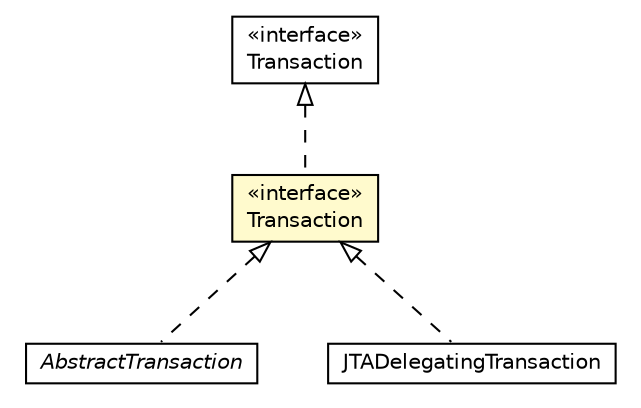 #!/usr/local/bin/dot
#
# Class diagram 
# Generated by UMLGraph version 5.1 (http://www.umlgraph.org/)
#

digraph G {
	edge [fontname="Helvetica",fontsize=10,labelfontname="Helvetica",labelfontsize=10];
	node [fontname="Helvetica",fontsize=10,shape=plaintext];
	nodesep=0.25;
	ranksep=0.5;
	// pt.ist.fenixframework.core.AbstractTransaction
	c10308 [label=<<table title="pt.ist.fenixframework.core.AbstractTransaction" border="0" cellborder="1" cellspacing="0" cellpadding="2" port="p" href="./core/AbstractTransaction.html">
		<tr><td><table border="0" cellspacing="0" cellpadding="1">
<tr><td align="center" balign="center"><font face="Helvetica-Oblique"> AbstractTransaction </font></td></tr>
		</table></td></tr>
		</table>>, fontname="Helvetica", fontcolor="black", fontsize=10.0];
	// pt.ist.fenixframework.Transaction
	c10335 [label=<<table title="pt.ist.fenixframework.Transaction" border="0" cellborder="1" cellspacing="0" cellpadding="2" port="p" bgcolor="lemonChiffon" href="./Transaction.html">
		<tr><td><table border="0" cellspacing="0" cellpadding="1">
<tr><td align="center" balign="center"> &#171;interface&#187; </td></tr>
<tr><td align="center" balign="center"> Transaction </td></tr>
		</table></td></tr>
		</table>>, fontname="Helvetica", fontcolor="black", fontsize=10.0];
	// pt.ist.fenixframework.util.JTADelegatingTransaction
	c10390 [label=<<table title="pt.ist.fenixframework.util.JTADelegatingTransaction" border="0" cellborder="1" cellspacing="0" cellpadding="2" port="p" href="./util/JTADelegatingTransaction.html">
		<tr><td><table border="0" cellspacing="0" cellpadding="1">
<tr><td align="center" balign="center"> JTADelegatingTransaction </td></tr>
		</table></td></tr>
		</table>>, fontname="Helvetica", fontcolor="black", fontsize=10.0];
	//pt.ist.fenixframework.core.AbstractTransaction implements pt.ist.fenixframework.Transaction
	c10335:p -> c10308:p [dir=back,arrowtail=empty,style=dashed];
	//pt.ist.fenixframework.Transaction implements javax.transaction.Transaction
	c10477:p -> c10335:p [dir=back,arrowtail=empty,style=dashed];
	//pt.ist.fenixframework.util.JTADelegatingTransaction implements pt.ist.fenixframework.Transaction
	c10335:p -> c10390:p [dir=back,arrowtail=empty,style=dashed];
	// javax.transaction.Transaction
	c10477 [label=<<table title="javax.transaction.Transaction" border="0" cellborder="1" cellspacing="0" cellpadding="2" port="p" href="http://java.sun.com/j2se/1.4.2/docs/api/javax/transaction/Transaction.html">
		<tr><td><table border="0" cellspacing="0" cellpadding="1">
<tr><td align="center" balign="center"> &#171;interface&#187; </td></tr>
<tr><td align="center" balign="center"> Transaction </td></tr>
		</table></td></tr>
		</table>>, fontname="Helvetica", fontcolor="black", fontsize=10.0];
}

